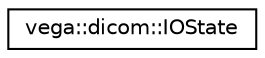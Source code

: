 digraph "Graphical Class Hierarchy"
{
  edge [fontname="Helvetica",fontsize="10",labelfontname="Helvetica",labelfontsize="10"];
  node [fontname="Helvetica",fontsize="10",shape=record];
  rankdir="LR";
  Node0 [label="vega::dicom::IOState",height=0.2,width=0.4,color="black", fillcolor="white", style="filled",URL="$classvega_1_1dicom_1_1IOState.html"];
}
